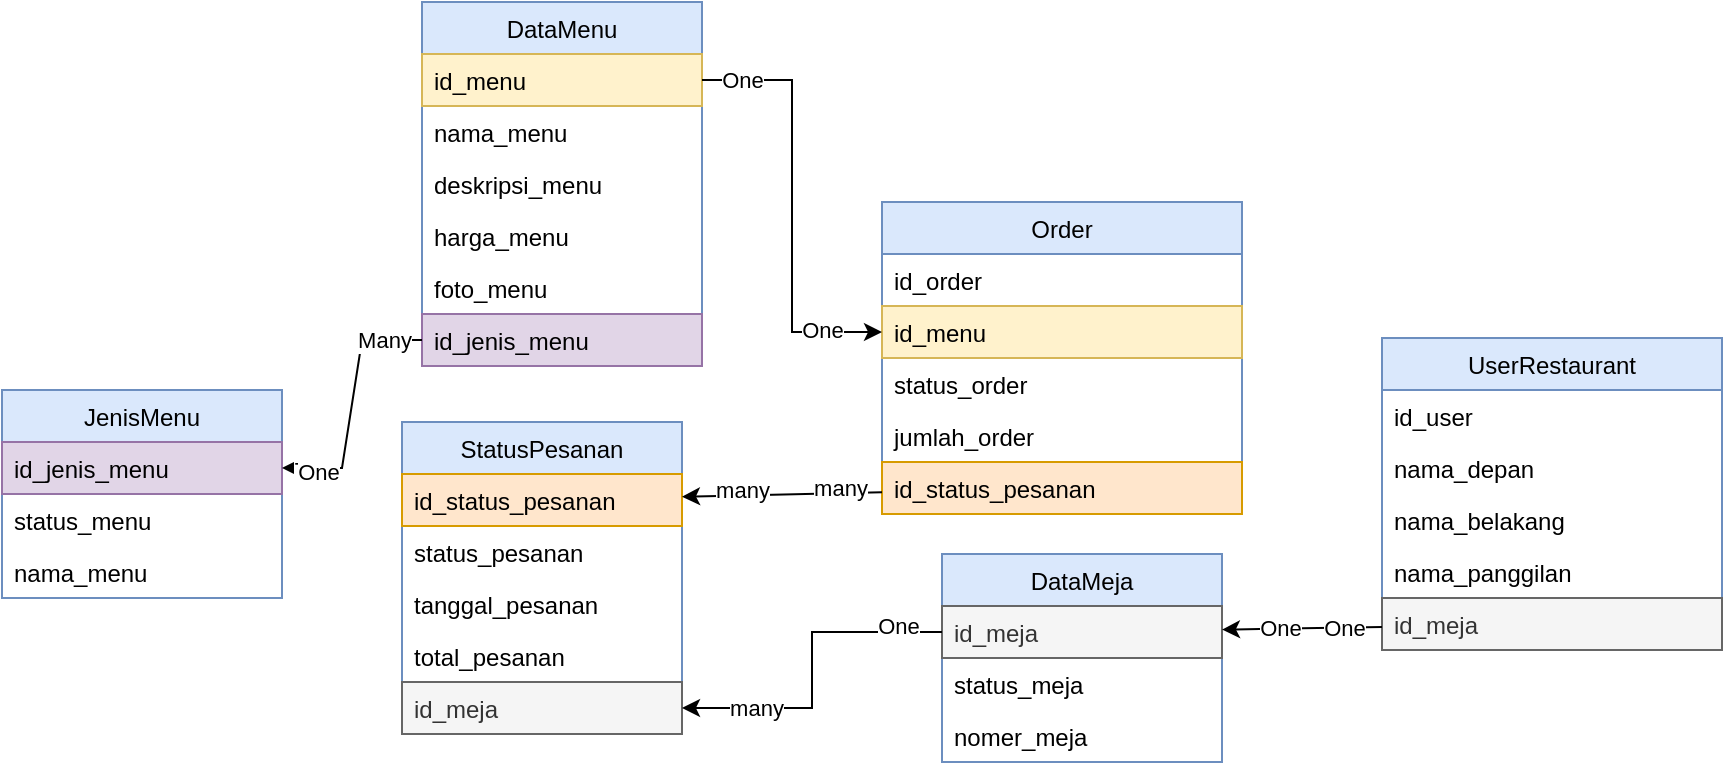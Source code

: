 <mxfile version="15.0.6" type="github">
  <diagram id="JqQeWBEqMXiCzan4Dtuo" name="Page-1">
    <mxGraphModel dx="2090" dy="703" grid="1" gridSize="10" guides="1" tooltips="1" connect="1" arrows="1" fold="1" page="1" pageScale="1" pageWidth="850" pageHeight="1100" math="0" shadow="0">
      <root>
        <object label="" id="0">
          <mxCell />
        </object>
        <mxCell id="1" parent="0" />
        <mxCell id="TBzbRUziAxRPeRmUN_9Q-2" value="DataMeja" style="swimlane;fontStyle=0;childLayout=stackLayout;horizontal=1;startSize=26;horizontalStack=0;resizeParent=1;resizeParentMax=0;resizeLast=0;collapsible=1;marginBottom=0;fillColor=#dae8fc;strokeColor=#6c8ebf;" vertex="1" parent="1">
          <mxGeometry x="35" y="416" width="140" height="104" as="geometry">
            <mxRectangle x="240" y="130" width="80" height="26" as="alternateBounds" />
          </mxGeometry>
        </mxCell>
        <mxCell id="TBzbRUziAxRPeRmUN_9Q-3" value="id_meja" style="text;align=left;verticalAlign=top;spacingLeft=4;spacingRight=4;overflow=hidden;rotatable=0;points=[[0,0.5],[1,0.5]];portConstraint=eastwest;fillColor=#f5f5f5;strokeColor=#666666;fontColor=#333333;" vertex="1" parent="TBzbRUziAxRPeRmUN_9Q-2">
          <mxGeometry y="26" width="140" height="26" as="geometry" />
        </mxCell>
        <mxCell id="TBzbRUziAxRPeRmUN_9Q-4" value="status_meja" style="text;strokeColor=none;fillColor=none;align=left;verticalAlign=top;spacingLeft=4;spacingRight=4;overflow=hidden;rotatable=0;points=[[0,0.5],[1,0.5]];portConstraint=eastwest;" vertex="1" parent="TBzbRUziAxRPeRmUN_9Q-2">
          <mxGeometry y="52" width="140" height="26" as="geometry" />
        </mxCell>
        <mxCell id="TBzbRUziAxRPeRmUN_9Q-5" value="nomer_meja" style="text;strokeColor=none;fillColor=none;align=left;verticalAlign=top;spacingLeft=4;spacingRight=4;overflow=hidden;rotatable=0;points=[[0,0.5],[1,0.5]];portConstraint=eastwest;" vertex="1" parent="TBzbRUziAxRPeRmUN_9Q-2">
          <mxGeometry y="78" width="140" height="26" as="geometry" />
        </mxCell>
        <mxCell id="TBzbRUziAxRPeRmUN_9Q-7" value="UserRestaurant" style="swimlane;fontStyle=0;childLayout=stackLayout;horizontal=1;startSize=26;horizontalStack=0;resizeParent=1;resizeParentMax=0;resizeLast=0;collapsible=1;marginBottom=0;fillColor=#dae8fc;strokeColor=#6c8ebf;" vertex="1" parent="1">
          <mxGeometry x="255" y="308" width="170" height="156" as="geometry">
            <mxRectangle x="490" y="90" width="120" height="26" as="alternateBounds" />
          </mxGeometry>
        </mxCell>
        <mxCell id="TBzbRUziAxRPeRmUN_9Q-8" value="id_user" style="text;strokeColor=none;fillColor=none;align=left;verticalAlign=top;spacingLeft=4;spacingRight=4;overflow=hidden;rotatable=0;points=[[0,0.5],[1,0.5]];portConstraint=eastwest;" vertex="1" parent="TBzbRUziAxRPeRmUN_9Q-7">
          <mxGeometry y="26" width="170" height="26" as="geometry" />
        </mxCell>
        <mxCell id="TBzbRUziAxRPeRmUN_9Q-9" value="nama_depan" style="text;strokeColor=none;fillColor=none;align=left;verticalAlign=top;spacingLeft=4;spacingRight=4;overflow=hidden;rotatable=0;points=[[0,0.5],[1,0.5]];portConstraint=eastwest;" vertex="1" parent="TBzbRUziAxRPeRmUN_9Q-7">
          <mxGeometry y="52" width="170" height="26" as="geometry" />
        </mxCell>
        <mxCell id="TBzbRUziAxRPeRmUN_9Q-10" value="nama_belakang" style="text;strokeColor=none;fillColor=none;align=left;verticalAlign=top;spacingLeft=4;spacingRight=4;overflow=hidden;rotatable=0;points=[[0,0.5],[1,0.5]];portConstraint=eastwest;" vertex="1" parent="TBzbRUziAxRPeRmUN_9Q-7">
          <mxGeometry y="78" width="170" height="26" as="geometry" />
        </mxCell>
        <mxCell id="TBzbRUziAxRPeRmUN_9Q-11" value="nama_panggilan" style="text;strokeColor=none;fillColor=none;align=left;verticalAlign=top;spacingLeft=4;spacingRight=4;overflow=hidden;rotatable=0;points=[[0,0.5],[1,0.5]];portConstraint=eastwest;" vertex="1" parent="TBzbRUziAxRPeRmUN_9Q-7">
          <mxGeometry y="104" width="170" height="26" as="geometry" />
        </mxCell>
        <mxCell id="TBzbRUziAxRPeRmUN_9Q-12" value="id_meja" style="text;strokeColor=#666666;fillColor=#f5f5f5;align=left;verticalAlign=top;spacingLeft=4;spacingRight=4;overflow=hidden;rotatable=0;points=[[0,0.5],[1,0.5]];portConstraint=eastwest;fontColor=#333333;" vertex="1" parent="TBzbRUziAxRPeRmUN_9Q-7">
          <mxGeometry y="130" width="170" height="26" as="geometry" />
        </mxCell>
        <mxCell id="TBzbRUziAxRPeRmUN_9Q-15" value="DataMenu" style="swimlane;fontStyle=0;childLayout=stackLayout;horizontal=1;startSize=26;horizontalStack=0;resizeParent=1;resizeParentMax=0;resizeLast=0;collapsible=1;marginBottom=0;fillColor=#dae8fc;strokeColor=#6c8ebf;" vertex="1" parent="1">
          <mxGeometry x="-225" y="140" width="140" height="182" as="geometry" />
        </mxCell>
        <mxCell id="TBzbRUziAxRPeRmUN_9Q-16" value="id_menu" style="text;strokeColor=#d6b656;fillColor=#fff2cc;align=left;verticalAlign=top;spacingLeft=4;spacingRight=4;overflow=hidden;rotatable=0;points=[[0,0.5],[1,0.5]];portConstraint=eastwest;" vertex="1" parent="TBzbRUziAxRPeRmUN_9Q-15">
          <mxGeometry y="26" width="140" height="26" as="geometry" />
        </mxCell>
        <mxCell id="TBzbRUziAxRPeRmUN_9Q-17" value="nama_menu" style="text;strokeColor=none;fillColor=none;align=left;verticalAlign=top;spacingLeft=4;spacingRight=4;overflow=hidden;rotatable=0;points=[[0,0.5],[1,0.5]];portConstraint=eastwest;" vertex="1" parent="TBzbRUziAxRPeRmUN_9Q-15">
          <mxGeometry y="52" width="140" height="26" as="geometry" />
        </mxCell>
        <mxCell id="TBzbRUziAxRPeRmUN_9Q-18" value="deskripsi_menu" style="text;strokeColor=none;fillColor=none;align=left;verticalAlign=top;spacingLeft=4;spacingRight=4;overflow=hidden;rotatable=0;points=[[0,0.5],[1,0.5]];portConstraint=eastwest;" vertex="1" parent="TBzbRUziAxRPeRmUN_9Q-15">
          <mxGeometry y="78" width="140" height="26" as="geometry" />
        </mxCell>
        <mxCell id="TBzbRUziAxRPeRmUN_9Q-19" value="harga_menu" style="text;strokeColor=none;fillColor=none;align=left;verticalAlign=top;spacingLeft=4;spacingRight=4;overflow=hidden;rotatable=0;points=[[0,0.5],[1,0.5]];portConstraint=eastwest;" vertex="1" parent="TBzbRUziAxRPeRmUN_9Q-15">
          <mxGeometry y="104" width="140" height="26" as="geometry" />
        </mxCell>
        <mxCell id="TBzbRUziAxRPeRmUN_9Q-20" value="foto_menu" style="text;strokeColor=none;fillColor=none;align=left;verticalAlign=top;spacingLeft=4;spacingRight=4;overflow=hidden;rotatable=0;points=[[0,0.5],[1,0.5]];portConstraint=eastwest;" vertex="1" parent="TBzbRUziAxRPeRmUN_9Q-15">
          <mxGeometry y="130" width="140" height="26" as="geometry" />
        </mxCell>
        <mxCell id="TBzbRUziAxRPeRmUN_9Q-21" value="id_jenis_menu" style="text;strokeColor=#9673a6;fillColor=#e1d5e7;align=left;verticalAlign=top;spacingLeft=4;spacingRight=4;overflow=hidden;rotatable=0;points=[[0,0.5],[1,0.5]];portConstraint=eastwest;" vertex="1" parent="TBzbRUziAxRPeRmUN_9Q-15">
          <mxGeometry y="156" width="140" height="26" as="geometry" />
        </mxCell>
        <mxCell id="TBzbRUziAxRPeRmUN_9Q-22" value="Order" style="swimlane;fontStyle=0;childLayout=stackLayout;horizontal=1;startSize=26;horizontalStack=0;resizeParent=1;resizeParentMax=0;resizeLast=0;collapsible=1;marginBottom=0;fillColor=#dae8fc;strokeColor=#6c8ebf;" vertex="1" parent="1">
          <mxGeometry x="5" y="240" width="180" height="156" as="geometry" />
        </mxCell>
        <mxCell id="TBzbRUziAxRPeRmUN_9Q-23" value="id_order" style="text;strokeColor=none;fillColor=none;align=left;verticalAlign=top;spacingLeft=4;spacingRight=4;overflow=hidden;rotatable=0;points=[[0,0.5],[1,0.5]];portConstraint=eastwest;" vertex="1" parent="TBzbRUziAxRPeRmUN_9Q-22">
          <mxGeometry y="26" width="180" height="26" as="geometry" />
        </mxCell>
        <mxCell id="TBzbRUziAxRPeRmUN_9Q-24" value="id_menu" style="text;strokeColor=#d6b656;fillColor=#fff2cc;align=left;verticalAlign=top;spacingLeft=4;spacingRight=4;overflow=hidden;rotatable=0;points=[[0,0.5],[1,0.5]];portConstraint=eastwest;" vertex="1" parent="TBzbRUziAxRPeRmUN_9Q-22">
          <mxGeometry y="52" width="180" height="26" as="geometry" />
        </mxCell>
        <mxCell id="TBzbRUziAxRPeRmUN_9Q-26" value="status_order" style="text;strokeColor=none;fillColor=none;align=left;verticalAlign=top;spacingLeft=4;spacingRight=4;overflow=hidden;rotatable=0;points=[[0,0.5],[1,0.5]];portConstraint=eastwest;" vertex="1" parent="TBzbRUziAxRPeRmUN_9Q-22">
          <mxGeometry y="78" width="180" height="26" as="geometry" />
        </mxCell>
        <mxCell id="TBzbRUziAxRPeRmUN_9Q-27" value="jumlah_order" style="text;strokeColor=none;fillColor=none;align=left;verticalAlign=top;spacingLeft=4;spacingRight=4;overflow=hidden;rotatable=0;points=[[0,0.5],[1,0.5]];portConstraint=eastwest;" vertex="1" parent="TBzbRUziAxRPeRmUN_9Q-22">
          <mxGeometry y="104" width="180" height="26" as="geometry" />
        </mxCell>
        <mxCell id="TBzbRUziAxRPeRmUN_9Q-28" value="id_status_pesanan" style="text;strokeColor=#d79b00;fillColor=#ffe6cc;align=left;verticalAlign=top;spacingLeft=4;spacingRight=4;overflow=hidden;rotatable=0;points=[[0,0.5],[1,0.5]];portConstraint=eastwest;" vertex="1" parent="TBzbRUziAxRPeRmUN_9Q-22">
          <mxGeometry y="130" width="180" height="26" as="geometry" />
        </mxCell>
        <mxCell id="TBzbRUziAxRPeRmUN_9Q-31" value="StatusPesanan" style="swimlane;fontStyle=0;childLayout=stackLayout;horizontal=1;startSize=26;horizontalStack=0;resizeParent=1;resizeParentMax=0;resizeLast=0;collapsible=1;marginBottom=0;fillColor=#dae8fc;strokeColor=#6c8ebf;" vertex="1" parent="1">
          <mxGeometry x="-235" y="350" width="140" height="156" as="geometry" />
        </mxCell>
        <mxCell id="TBzbRUziAxRPeRmUN_9Q-32" value="id_status_pesanan" style="text;strokeColor=#d79b00;fillColor=#ffe6cc;align=left;verticalAlign=top;spacingLeft=4;spacingRight=4;overflow=hidden;rotatable=0;points=[[0,0.5],[1,0.5]];portConstraint=eastwest;" vertex="1" parent="TBzbRUziAxRPeRmUN_9Q-31">
          <mxGeometry y="26" width="140" height="26" as="geometry" />
        </mxCell>
        <mxCell id="TBzbRUziAxRPeRmUN_9Q-33" value="status_pesanan" style="text;strokeColor=none;fillColor=none;align=left;verticalAlign=top;spacingLeft=4;spacingRight=4;overflow=hidden;rotatable=0;points=[[0,0.5],[1,0.5]];portConstraint=eastwest;" vertex="1" parent="TBzbRUziAxRPeRmUN_9Q-31">
          <mxGeometry y="52" width="140" height="26" as="geometry" />
        </mxCell>
        <mxCell id="TBzbRUziAxRPeRmUN_9Q-34" value="tanggal_pesanan" style="text;strokeColor=none;fillColor=none;align=left;verticalAlign=top;spacingLeft=4;spacingRight=4;overflow=hidden;rotatable=0;points=[[0,0.5],[1,0.5]];portConstraint=eastwest;" vertex="1" parent="TBzbRUziAxRPeRmUN_9Q-31">
          <mxGeometry y="78" width="140" height="26" as="geometry" />
        </mxCell>
        <mxCell id="TBzbRUziAxRPeRmUN_9Q-35" value="total_pesanan" style="text;strokeColor=none;fillColor=none;align=left;verticalAlign=top;spacingLeft=4;spacingRight=4;overflow=hidden;rotatable=0;points=[[0,0.5],[1,0.5]];portConstraint=eastwest;" vertex="1" parent="TBzbRUziAxRPeRmUN_9Q-31">
          <mxGeometry y="104" width="140" height="26" as="geometry" />
        </mxCell>
        <mxCell id="TBzbRUziAxRPeRmUN_9Q-54" value="id_meja" style="text;strokeColor=#666666;fillColor=#f5f5f5;align=left;verticalAlign=top;spacingLeft=4;spacingRight=4;overflow=hidden;rotatable=0;points=[[0,0.5],[1,0.5]];portConstraint=eastwest;fontColor=#333333;" vertex="1" parent="TBzbRUziAxRPeRmUN_9Q-31">
          <mxGeometry y="130" width="140" height="26" as="geometry" />
        </mxCell>
        <mxCell id="TBzbRUziAxRPeRmUN_9Q-36" value="JenisMenu" style="swimlane;fontStyle=0;childLayout=stackLayout;horizontal=1;startSize=26;horizontalStack=0;resizeParent=1;resizeParentMax=0;resizeLast=0;collapsible=1;marginBottom=0;fillColor=#dae8fc;strokeColor=#6c8ebf;" vertex="1" parent="1">
          <mxGeometry x="-435" y="334" width="140" height="104" as="geometry" />
        </mxCell>
        <mxCell id="TBzbRUziAxRPeRmUN_9Q-37" value="id_jenis_menu" style="text;strokeColor=#9673a6;fillColor=#e1d5e7;align=left;verticalAlign=top;spacingLeft=4;spacingRight=4;overflow=hidden;rotatable=0;points=[[0,0.5],[1,0.5]];portConstraint=eastwest;" vertex="1" parent="TBzbRUziAxRPeRmUN_9Q-36">
          <mxGeometry y="26" width="140" height="26" as="geometry" />
        </mxCell>
        <mxCell id="TBzbRUziAxRPeRmUN_9Q-38" value="status_menu" style="text;strokeColor=none;fillColor=none;align=left;verticalAlign=top;spacingLeft=4;spacingRight=4;overflow=hidden;rotatable=0;points=[[0,0.5],[1,0.5]];portConstraint=eastwest;" vertex="1" parent="TBzbRUziAxRPeRmUN_9Q-36">
          <mxGeometry y="52" width="140" height="26" as="geometry" />
        </mxCell>
        <mxCell id="TBzbRUziAxRPeRmUN_9Q-39" value="nama_menu" style="text;strokeColor=none;fillColor=none;align=left;verticalAlign=top;spacingLeft=4;spacingRight=4;overflow=hidden;rotatable=0;points=[[0,0.5],[1,0.5]];portConstraint=eastwest;" vertex="1" parent="TBzbRUziAxRPeRmUN_9Q-36">
          <mxGeometry y="78" width="140" height="26" as="geometry" />
        </mxCell>
        <mxCell id="TBzbRUziAxRPeRmUN_9Q-40" value="" style="rounded=0;orthogonalLoop=1;jettySize=auto;html=1;" edge="1" parent="1" source="TBzbRUziAxRPeRmUN_9Q-28" target="TBzbRUziAxRPeRmUN_9Q-32">
          <mxGeometry relative="1" as="geometry" />
        </mxCell>
        <mxCell id="TBzbRUziAxRPeRmUN_9Q-61" value="many" style="edgeLabel;html=1;align=center;verticalAlign=middle;resizable=0;points=[];" vertex="1" connectable="0" parent="TBzbRUziAxRPeRmUN_9Q-40">
          <mxGeometry x="0.595" y="1" relative="1" as="geometry">
            <mxPoint x="10" y="-4" as="offset" />
          </mxGeometry>
        </mxCell>
        <mxCell id="TBzbRUziAxRPeRmUN_9Q-75" value="many" style="edgeLabel;html=1;align=center;verticalAlign=middle;resizable=0;points=[];" vertex="1" connectable="0" parent="TBzbRUziAxRPeRmUN_9Q-40">
          <mxGeometry x="-0.917" relative="1" as="geometry">
            <mxPoint x="-17" y="-2" as="offset" />
          </mxGeometry>
        </mxCell>
        <mxCell id="TBzbRUziAxRPeRmUN_9Q-42" value="" style="rounded=0;orthogonalLoop=1;jettySize=auto;html=1;" edge="1" parent="1" source="TBzbRUziAxRPeRmUN_9Q-12" target="TBzbRUziAxRPeRmUN_9Q-3">
          <mxGeometry relative="1" as="geometry" />
        </mxCell>
        <mxCell id="TBzbRUziAxRPeRmUN_9Q-50" value="One" style="edgeLabel;html=1;align=center;verticalAlign=middle;resizable=0;points=[];" vertex="1" connectable="0" parent="TBzbRUziAxRPeRmUN_9Q-42">
          <mxGeometry x="0.823" y="-1" relative="1" as="geometry">
            <mxPoint x="22" as="offset" />
          </mxGeometry>
        </mxCell>
        <mxCell id="TBzbRUziAxRPeRmUN_9Q-51" value="One" style="edgeLabel;html=1;align=center;verticalAlign=middle;resizable=0;points=[];" vertex="1" connectable="0" parent="TBzbRUziAxRPeRmUN_9Q-42">
          <mxGeometry x="-0.893" y="2" relative="1" as="geometry">
            <mxPoint x="-15" y="-2" as="offset" />
          </mxGeometry>
        </mxCell>
        <mxCell id="TBzbRUziAxRPeRmUN_9Q-46" style="rounded=0;orthogonalLoop=1;jettySize=auto;html=1;edgeStyle=entityRelationEdgeStyle;" edge="1" parent="1" source="TBzbRUziAxRPeRmUN_9Q-21" target="TBzbRUziAxRPeRmUN_9Q-37">
          <mxGeometry relative="1" as="geometry" />
        </mxCell>
        <mxCell id="TBzbRUziAxRPeRmUN_9Q-71" value="Many" style="edgeLabel;html=1;align=center;verticalAlign=middle;resizable=0;points=[];" vertex="1" connectable="0" parent="TBzbRUziAxRPeRmUN_9Q-46">
          <mxGeometry x="-0.829" relative="1" as="geometry">
            <mxPoint x="-9" as="offset" />
          </mxGeometry>
        </mxCell>
        <mxCell id="TBzbRUziAxRPeRmUN_9Q-72" value="Text" style="edgeLabel;html=1;align=center;verticalAlign=middle;resizable=0;points=[];" vertex="1" connectable="0" parent="TBzbRUziAxRPeRmUN_9Q-46">
          <mxGeometry x="0.751" y="1" relative="1" as="geometry">
            <mxPoint as="offset" />
          </mxGeometry>
        </mxCell>
        <mxCell id="TBzbRUziAxRPeRmUN_9Q-74" value="One" style="edgeLabel;html=1;align=center;verticalAlign=middle;resizable=0;points=[];" vertex="1" connectable="0" parent="TBzbRUziAxRPeRmUN_9Q-46">
          <mxGeometry x="0.727" y="2" relative="1" as="geometry">
            <mxPoint as="offset" />
          </mxGeometry>
        </mxCell>
        <mxCell id="TBzbRUziAxRPeRmUN_9Q-55" value="" style="edgeStyle=orthogonalEdgeStyle;rounded=0;orthogonalLoop=1;jettySize=auto;html=1;" edge="1" parent="1" source="TBzbRUziAxRPeRmUN_9Q-3" target="TBzbRUziAxRPeRmUN_9Q-54">
          <mxGeometry relative="1" as="geometry">
            <mxPoint x="65" y="550" as="targetPoint" />
          </mxGeometry>
        </mxCell>
        <mxCell id="TBzbRUziAxRPeRmUN_9Q-57" value="many" style="edgeLabel;html=1;align=center;verticalAlign=middle;resizable=0;points=[];" vertex="1" connectable="0" parent="TBzbRUziAxRPeRmUN_9Q-55">
          <mxGeometry x="0.562" relative="1" as="geometry">
            <mxPoint as="offset" />
          </mxGeometry>
        </mxCell>
        <mxCell id="TBzbRUziAxRPeRmUN_9Q-59" value="One" style="edgeLabel;html=1;align=center;verticalAlign=middle;resizable=0;points=[];" vertex="1" connectable="0" parent="TBzbRUziAxRPeRmUN_9Q-55">
          <mxGeometry x="-0.738" y="-2" relative="1" as="geometry">
            <mxPoint y="-1" as="offset" />
          </mxGeometry>
        </mxCell>
        <mxCell id="TBzbRUziAxRPeRmUN_9Q-68" style="edgeStyle=orthogonalEdgeStyle;rounded=0;orthogonalLoop=1;jettySize=auto;html=1;" edge="1" parent="1" source="TBzbRUziAxRPeRmUN_9Q-16" target="TBzbRUziAxRPeRmUN_9Q-24">
          <mxGeometry relative="1" as="geometry" />
        </mxCell>
        <mxCell id="TBzbRUziAxRPeRmUN_9Q-70" value="One" style="edgeLabel;html=1;align=center;verticalAlign=middle;resizable=0;points=[];" vertex="1" connectable="0" parent="TBzbRUziAxRPeRmUN_9Q-68">
          <mxGeometry x="0.619" relative="1" as="geometry">
            <mxPoint x="11" y="-1" as="offset" />
          </mxGeometry>
        </mxCell>
        <mxCell id="TBzbRUziAxRPeRmUN_9Q-76" value="One" style="edgeLabel;html=1;align=center;verticalAlign=middle;resizable=0;points=[];" vertex="1" connectable="0" parent="TBzbRUziAxRPeRmUN_9Q-68">
          <mxGeometry x="-0.715" y="-2" relative="1" as="geometry">
            <mxPoint x="-11" y="-2" as="offset" />
          </mxGeometry>
        </mxCell>
      </root>
    </mxGraphModel>
  </diagram>
</mxfile>
